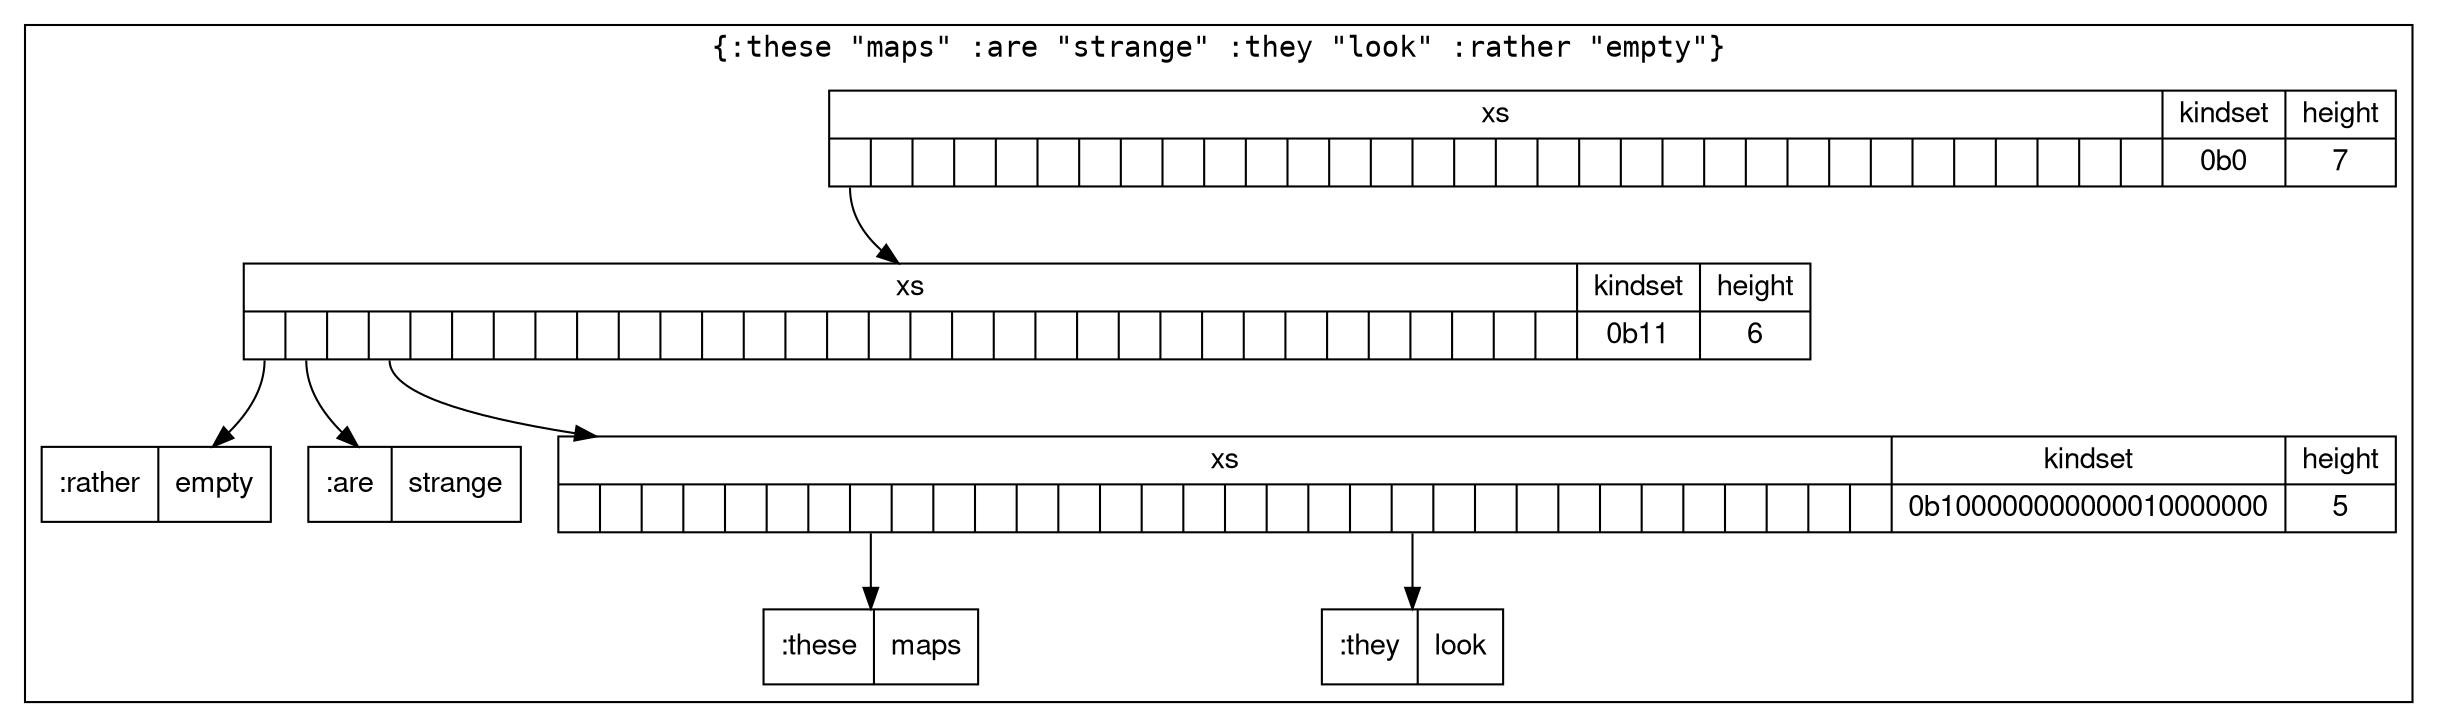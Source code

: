 // generated with draw_map.py
digraph {
    graph[rankdir="TD"];
    node[
        fontname="Helvetica,Arial,sans-serif",
        shape=record
    ];
    edge[fontname="Helvetica,Arial,sans-serif"];

    subgraph cluster0 {
        fontname="monospace"; label="{:these \"maps\" :are \"strange\" :they \"look\" :rather \"empty\"}"
        4304063872[label="{{xs}|{<f0>|<f1>|<f2>|<f3>|<f4>|<f5>|<f6>|<f7>|<f8>|<f9>|<f10>|<f11>|<f12>|<f13>|<f14>|<f15>|<f16>|<f17>|<f18>|<f19>|<f20>|<f21>|<f22>|<f23>|<f24>|<f25>|<f26>|<f27>|<f28>|<f29>|<f30>|<f31>}}|{{kindset}|{0b0}}|{{height}|{7}}"]
        4304065856[label="{{xs}|{<f0>|<f1>|<f2>|<f3>|<f4>|<f5>|<f6>|<f7>|<f8>|<f9>|<f10>|<f11>|<f12>|<f13>|<f14>|<f15>|<f16>|<f17>|<f18>|<f19>|<f20>|<f21>|<f22>|<f23>|<f24>|<f25>|<f26>|<f27>|<f28>|<f29>|<f30>|<f31>}}|{{kindset}|{0b11}}|{{height}|{6}}"]
        4298867456[label=":rather|empty"]
        4304065856:f0 -> 4298867456
        4298867840[label=":are|strange"]
        4304065856:f1 -> 4298867840
        4298867200[label="{{xs}|{<f0>|<f1>|<f2>|<f3>|<f4>|<f5>|<f6>|<f7>|<f8>|<f9>|<f10>|<f11>|<f12>|<f13>|<f14>|<f15>|<f16>|<f17>|<f18>|<f19>|<f20>|<f21>|<f22>|<f23>|<f24>|<f25>|<f26>|<f27>|<f28>|<f29>|<f30>|<f31>}}|{{kindset}|{0b100000000000010000000}}|{{height}|{5}}"]
        4298637248[label=":these|maps"]
        4298867200:f7 -> 4298637248
        4298868672[label=":they|look"]
        4298867200:f20 -> 4298868672
        4304065856:f3 -> 4298867200
        4304063872:f0 -> 4304065856
    }
}
